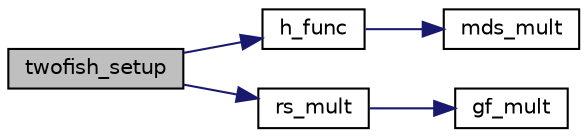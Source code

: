 digraph "twofish_setup"
{
 // LATEX_PDF_SIZE
  edge [fontname="Helvetica",fontsize="10",labelfontname="Helvetica",labelfontsize="10"];
  node [fontname="Helvetica",fontsize="10",shape=record];
  rankdir="LR";
  Node30 [label="twofish_setup",height=0.2,width=0.4,color="black", fillcolor="grey75", style="filled", fontcolor="black",tooltip="Initialize the Twofish block cipher."];
  Node30 -> Node31 [color="midnightblue",fontsize="10",style="solid",fontname="Helvetica"];
  Node31 [label="h_func",height=0.2,width=0.4,color="black", fillcolor="white", style="filled",URL="$twofish_8c.html#a68bf5e20c943002d66781398f2409185",tooltip=" "];
  Node31 -> Node32 [color="midnightblue",fontsize="10",style="solid",fontname="Helvetica"];
  Node32 [label="mds_mult",height=0.2,width=0.4,color="black", fillcolor="white", style="filled",URL="$twofish_8c.html#a763a9e4ecf80c1b4ebc325eb99d85ecf",tooltip=" "];
  Node30 -> Node33 [color="midnightblue",fontsize="10",style="solid",fontname="Helvetica"];
  Node33 [label="rs_mult",height=0.2,width=0.4,color="black", fillcolor="white", style="filled",URL="$twofish_8c.html#a7f70548f6884301f7bf4bcaa5f3ae8f5",tooltip=" "];
  Node33 -> Node34 [color="midnightblue",fontsize="10",style="solid",fontname="Helvetica"];
  Node34 [label="gf_mult",height=0.2,width=0.4,color="black", fillcolor="white", style="filled",URL="$twofish_8c.html#a50cb6cae0fa9050493e161c50a750fa2",tooltip=" "];
}
